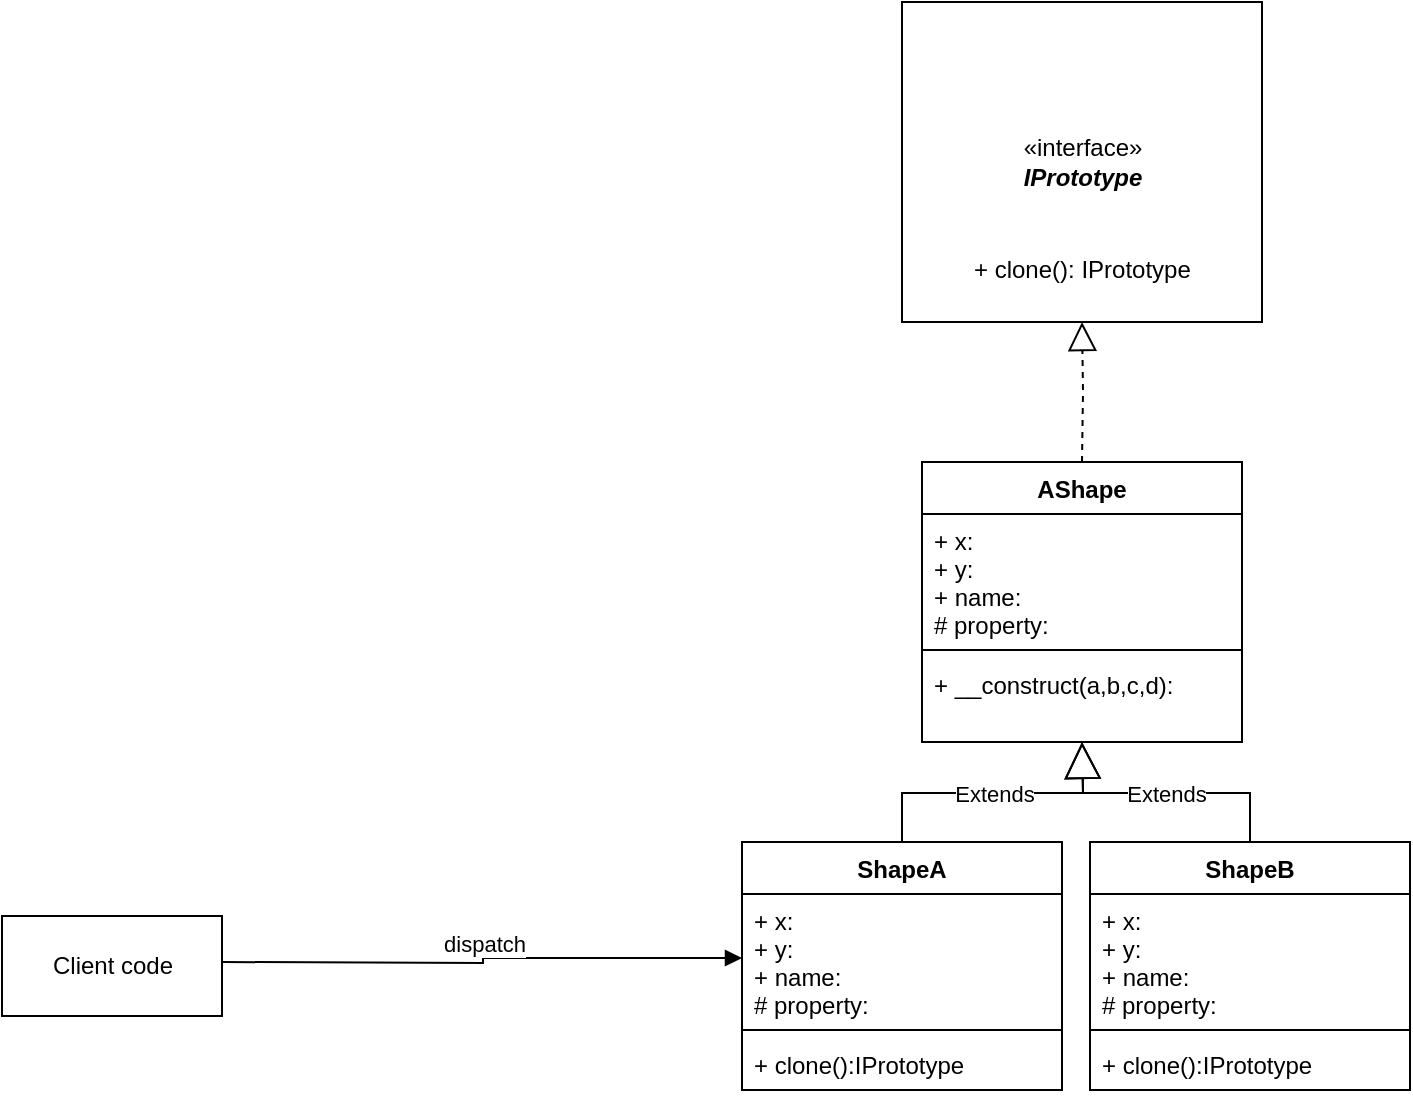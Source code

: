 <mxfile version="15.5.0" type="github">
  <diagram id="gZE5YLuKxBooBqNrGaJx" name="Page-1">
    <mxGraphModel dx="1539" dy="866" grid="1" gridSize="10" guides="1" tooltips="1" connect="1" arrows="1" fold="1" page="1" pageScale="1" pageWidth="827" pageHeight="1169" math="0" shadow="0">
      <root>
        <mxCell id="0" />
        <mxCell id="1" parent="0" />
        <mxCell id="SpXNH5f0J46Xa2n8aczD-1" value="«interface»&lt;br&gt;&lt;b&gt;&lt;i&gt;IPrototype&lt;/i&gt;&lt;/b&gt;" style="html=1;" vertex="1" parent="1">
          <mxGeometry x="520" y="60" width="180" height="160" as="geometry" />
        </mxCell>
        <mxCell id="SpXNH5f0J46Xa2n8aczD-2" value="AShape" style="swimlane;fontStyle=1;align=center;verticalAlign=top;childLayout=stackLayout;horizontal=1;startSize=26;horizontalStack=0;resizeParent=1;resizeParentMax=0;resizeLast=0;collapsible=1;marginBottom=0;" vertex="1" parent="1">
          <mxGeometry x="530" y="290" width="160" height="140" as="geometry" />
        </mxCell>
        <mxCell id="SpXNH5f0J46Xa2n8aczD-26" value="" style="endArrow=block;dashed=1;endFill=0;endSize=12;html=1;rounded=0;edgeStyle=orthogonalEdgeStyle;entryX=0.5;entryY=1;entryDx=0;entryDy=0;" edge="1" parent="SpXNH5f0J46Xa2n8aczD-2" target="SpXNH5f0J46Xa2n8aczD-1">
          <mxGeometry width="160" relative="1" as="geometry">
            <mxPoint x="80" as="sourcePoint" />
            <mxPoint x="240" as="targetPoint" />
          </mxGeometry>
        </mxCell>
        <mxCell id="SpXNH5f0J46Xa2n8aczD-3" value="+ x: &#xa;+ y:&#xa;+ name:&#xa;# property:" style="text;strokeColor=none;fillColor=none;align=left;verticalAlign=top;spacingLeft=4;spacingRight=4;overflow=hidden;rotatable=0;points=[[0,0.5],[1,0.5]];portConstraint=eastwest;" vertex="1" parent="SpXNH5f0J46Xa2n8aczD-2">
          <mxGeometry y="26" width="160" height="64" as="geometry" />
        </mxCell>
        <mxCell id="SpXNH5f0J46Xa2n8aczD-4" value="" style="line;strokeWidth=1;fillColor=none;align=left;verticalAlign=middle;spacingTop=-1;spacingLeft=3;spacingRight=3;rotatable=0;labelPosition=right;points=[];portConstraint=eastwest;" vertex="1" parent="SpXNH5f0J46Xa2n8aczD-2">
          <mxGeometry y="90" width="160" height="8" as="geometry" />
        </mxCell>
        <mxCell id="SpXNH5f0J46Xa2n8aczD-5" value="+ __construct(a,b,c,d):" style="text;strokeColor=none;fillColor=none;align=left;verticalAlign=top;spacingLeft=4;spacingRight=4;overflow=hidden;rotatable=0;points=[[0,0.5],[1,0.5]];portConstraint=eastwest;" vertex="1" parent="SpXNH5f0J46Xa2n8aczD-2">
          <mxGeometry y="98" width="160" height="42" as="geometry" />
        </mxCell>
        <mxCell id="SpXNH5f0J46Xa2n8aczD-14" value="ShapeA" style="swimlane;fontStyle=1;align=center;verticalAlign=top;childLayout=stackLayout;horizontal=1;startSize=26;horizontalStack=0;resizeParent=1;resizeParentMax=0;resizeLast=0;collapsible=1;marginBottom=0;" vertex="1" parent="1">
          <mxGeometry x="440" y="480" width="160" height="124" as="geometry" />
        </mxCell>
        <mxCell id="SpXNH5f0J46Xa2n8aczD-15" value="+ x: &#xa;+ y:&#xa;+ name:&#xa;# property:" style="text;strokeColor=none;fillColor=none;align=left;verticalAlign=top;spacingLeft=4;spacingRight=4;overflow=hidden;rotatable=0;points=[[0,0.5],[1,0.5]];portConstraint=eastwest;" vertex="1" parent="SpXNH5f0J46Xa2n8aczD-14">
          <mxGeometry y="26" width="160" height="64" as="geometry" />
        </mxCell>
        <mxCell id="SpXNH5f0J46Xa2n8aczD-16" value="" style="line;strokeWidth=1;fillColor=none;align=left;verticalAlign=middle;spacingTop=-1;spacingLeft=3;spacingRight=3;rotatable=0;labelPosition=right;points=[];portConstraint=eastwest;" vertex="1" parent="SpXNH5f0J46Xa2n8aczD-14">
          <mxGeometry y="90" width="160" height="8" as="geometry" />
        </mxCell>
        <mxCell id="SpXNH5f0J46Xa2n8aczD-17" value="+ clone():IPrototype" style="text;strokeColor=none;fillColor=none;align=left;verticalAlign=top;spacingLeft=4;spacingRight=4;overflow=hidden;rotatable=0;points=[[0,0.5],[1,0.5]];portConstraint=eastwest;" vertex="1" parent="SpXNH5f0J46Xa2n8aczD-14">
          <mxGeometry y="98" width="160" height="26" as="geometry" />
        </mxCell>
        <mxCell id="SpXNH5f0J46Xa2n8aczD-18" value="ShapeB" style="swimlane;fontStyle=1;align=center;verticalAlign=top;childLayout=stackLayout;horizontal=1;startSize=26;horizontalStack=0;resizeParent=1;resizeParentMax=0;resizeLast=0;collapsible=1;marginBottom=0;" vertex="1" parent="1">
          <mxGeometry x="614" y="480" width="160" height="124" as="geometry" />
        </mxCell>
        <mxCell id="SpXNH5f0J46Xa2n8aczD-19" value="+ x: &#xa;+ y:&#xa;+ name:&#xa;# property:" style="text;strokeColor=none;fillColor=none;align=left;verticalAlign=top;spacingLeft=4;spacingRight=4;overflow=hidden;rotatable=0;points=[[0,0.5],[1,0.5]];portConstraint=eastwest;" vertex="1" parent="SpXNH5f0J46Xa2n8aczD-18">
          <mxGeometry y="26" width="160" height="64" as="geometry" />
        </mxCell>
        <mxCell id="SpXNH5f0J46Xa2n8aczD-20" value="" style="line;strokeWidth=1;fillColor=none;align=left;verticalAlign=middle;spacingTop=-1;spacingLeft=3;spacingRight=3;rotatable=0;labelPosition=right;points=[];portConstraint=eastwest;" vertex="1" parent="SpXNH5f0J46Xa2n8aczD-18">
          <mxGeometry y="90" width="160" height="8" as="geometry" />
        </mxCell>
        <mxCell id="SpXNH5f0J46Xa2n8aczD-21" value="+ clone():IPrototype" style="text;strokeColor=none;fillColor=none;align=left;verticalAlign=top;spacingLeft=4;spacingRight=4;overflow=hidden;rotatable=0;points=[[0,0.5],[1,0.5]];portConstraint=eastwest;" vertex="1" parent="SpXNH5f0J46Xa2n8aczD-18">
          <mxGeometry y="98" width="160" height="26" as="geometry" />
        </mxCell>
        <mxCell id="SpXNH5f0J46Xa2n8aczD-22" value="Client code" style="html=1;" vertex="1" parent="1">
          <mxGeometry x="70" y="517" width="110" height="50" as="geometry" />
        </mxCell>
        <mxCell id="SpXNH5f0J46Xa2n8aczD-23" value="+ clone(): IPrototype" style="text;strokeColor=none;fillColor=none;align=left;verticalAlign=top;spacingLeft=4;spacingRight=4;overflow=hidden;rotatable=0;points=[[0,0.5],[1,0.5]];portConstraint=eastwest;" vertex="1" parent="1">
          <mxGeometry x="550" y="180" width="120" height="26" as="geometry" />
        </mxCell>
        <mxCell id="SpXNH5f0J46Xa2n8aczD-24" value="Extends" style="endArrow=block;endSize=16;endFill=0;html=1;rounded=0;edgeStyle=orthogonalEdgeStyle;exitX=0.5;exitY=0;exitDx=0;exitDy=0;" edge="1" parent="1" source="SpXNH5f0J46Xa2n8aczD-14">
          <mxGeometry width="160" relative="1" as="geometry">
            <mxPoint x="300" y="450" as="sourcePoint" />
            <mxPoint x="610" y="430" as="targetPoint" />
          </mxGeometry>
        </mxCell>
        <mxCell id="SpXNH5f0J46Xa2n8aczD-25" value="Extends" style="endArrow=block;endSize=16;endFill=0;html=1;rounded=0;edgeStyle=orthogonalEdgeStyle;exitX=0.5;exitY=0;exitDx=0;exitDy=0;" edge="1" parent="1" source="SpXNH5f0J46Xa2n8aczD-18">
          <mxGeometry width="160" relative="1" as="geometry">
            <mxPoint x="600" y="440" as="sourcePoint" />
            <mxPoint x="610" y="430" as="targetPoint" />
          </mxGeometry>
        </mxCell>
        <mxCell id="SpXNH5f0J46Xa2n8aczD-27" value="dispatch" style="html=1;verticalAlign=bottom;endArrow=block;rounded=0;edgeStyle=orthogonalEdgeStyle;entryX=0;entryY=0.5;entryDx=0;entryDy=0;" edge="1" parent="1" target="SpXNH5f0J46Xa2n8aczD-15">
          <mxGeometry width="80" relative="1" as="geometry">
            <mxPoint x="180" y="540" as="sourcePoint" />
            <mxPoint x="260" y="540" as="targetPoint" />
          </mxGeometry>
        </mxCell>
      </root>
    </mxGraphModel>
  </diagram>
</mxfile>
